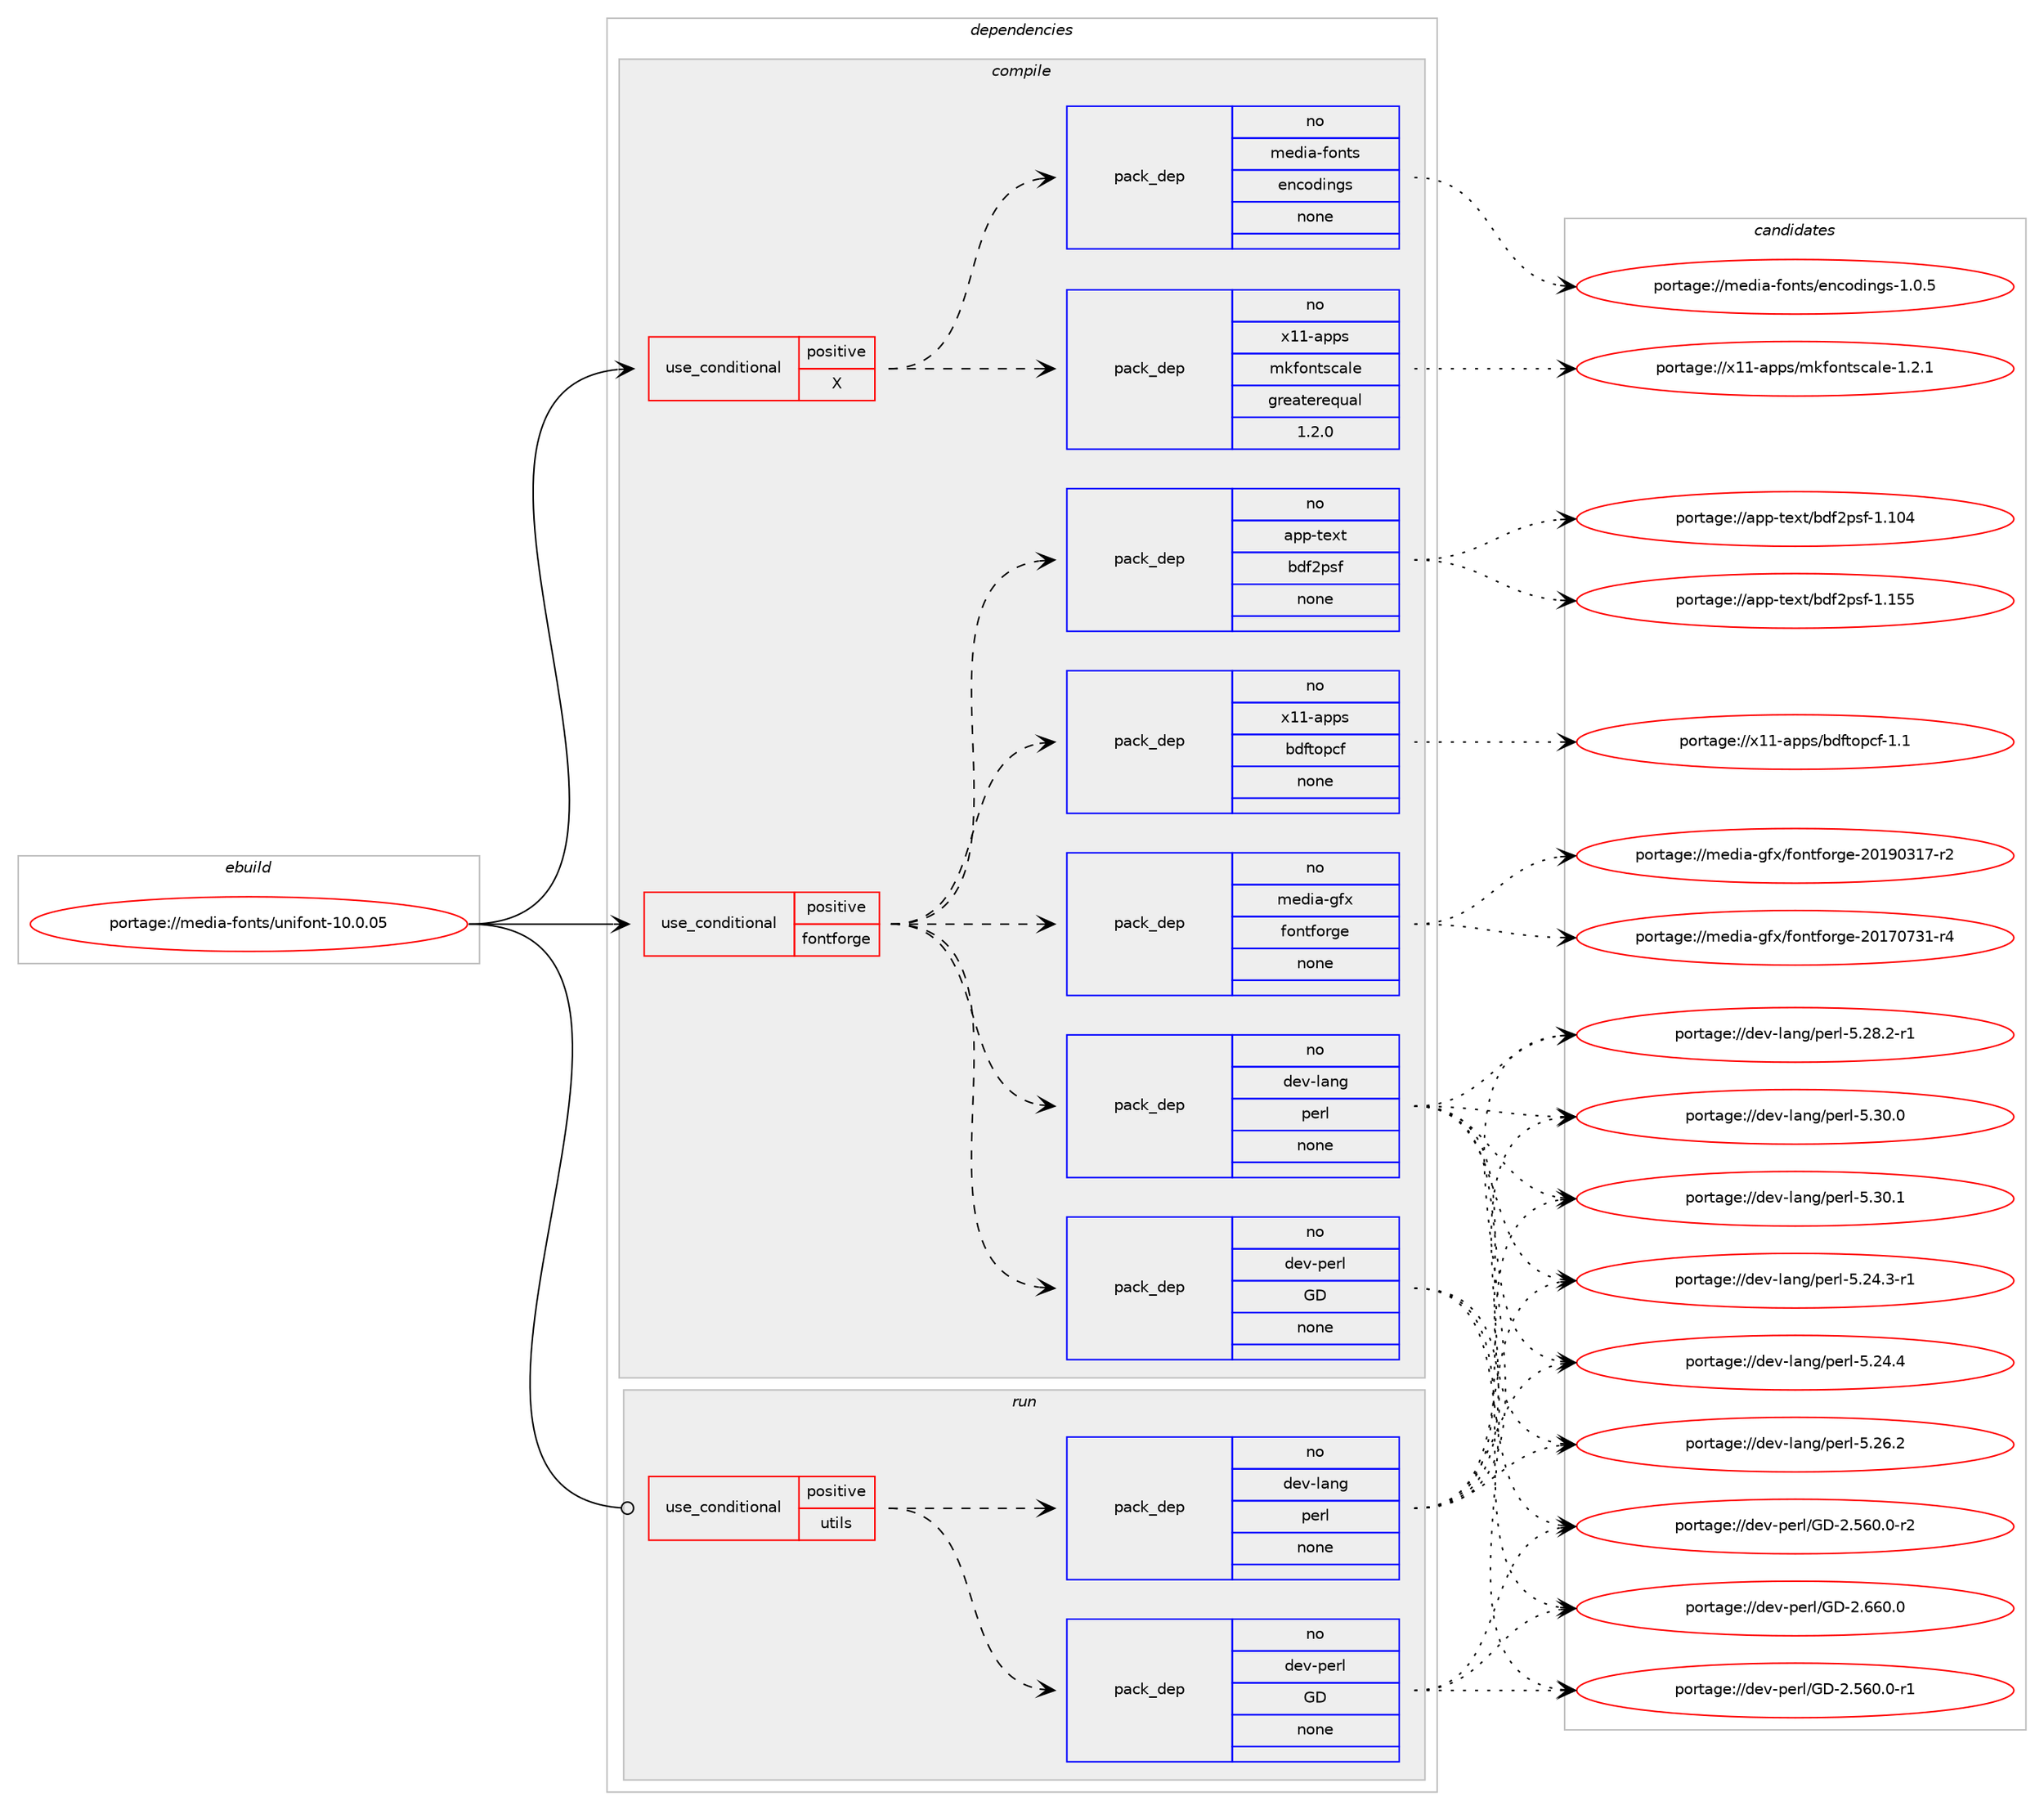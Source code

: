 digraph prolog {

# *************
# Graph options
# *************

newrank=true;
concentrate=true;
compound=true;
graph [rankdir=LR,fontname=Helvetica,fontsize=10,ranksep=1.5];#, ranksep=2.5, nodesep=0.2];
edge  [arrowhead=vee];
node  [fontname=Helvetica,fontsize=10];

# **********
# The ebuild
# **********

subgraph cluster_leftcol {
color=gray;
rank=same;
label=<<i>ebuild</i>>;
id [label="portage://media-fonts/unifont-10.0.05", color=red, width=4, href="../media-fonts/unifont-10.0.05.svg"];
}

# ****************
# The dependencies
# ****************

subgraph cluster_midcol {
color=gray;
label=<<i>dependencies</i>>;
subgraph cluster_compile {
fillcolor="#eeeeee";
style=filled;
label=<<i>compile</i>>;
subgraph cond77755 {
dependency310654 [label=<<TABLE BORDER="0" CELLBORDER="1" CELLSPACING="0" CELLPADDING="4"><TR><TD ROWSPAN="3" CELLPADDING="10">use_conditional</TD></TR><TR><TD>positive</TD></TR><TR><TD>X</TD></TR></TABLE>>, shape=none, color=red];
subgraph pack227882 {
dependency310655 [label=<<TABLE BORDER="0" CELLBORDER="1" CELLSPACING="0" CELLPADDING="4" WIDTH="220"><TR><TD ROWSPAN="6" CELLPADDING="30">pack_dep</TD></TR><TR><TD WIDTH="110">no</TD></TR><TR><TD>x11-apps</TD></TR><TR><TD>mkfontscale</TD></TR><TR><TD>greaterequal</TD></TR><TR><TD>1.2.0</TD></TR></TABLE>>, shape=none, color=blue];
}
dependency310654:e -> dependency310655:w [weight=20,style="dashed",arrowhead="vee"];
subgraph pack227883 {
dependency310656 [label=<<TABLE BORDER="0" CELLBORDER="1" CELLSPACING="0" CELLPADDING="4" WIDTH="220"><TR><TD ROWSPAN="6" CELLPADDING="30">pack_dep</TD></TR><TR><TD WIDTH="110">no</TD></TR><TR><TD>media-fonts</TD></TR><TR><TD>encodings</TD></TR><TR><TD>none</TD></TR><TR><TD></TD></TR></TABLE>>, shape=none, color=blue];
}
dependency310654:e -> dependency310656:w [weight=20,style="dashed",arrowhead="vee"];
}
id:e -> dependency310654:w [weight=20,style="solid",arrowhead="vee"];
subgraph cond77756 {
dependency310657 [label=<<TABLE BORDER="0" CELLBORDER="1" CELLSPACING="0" CELLPADDING="4"><TR><TD ROWSPAN="3" CELLPADDING="10">use_conditional</TD></TR><TR><TD>positive</TD></TR><TR><TD>fontforge</TD></TR></TABLE>>, shape=none, color=red];
subgraph pack227884 {
dependency310658 [label=<<TABLE BORDER="0" CELLBORDER="1" CELLSPACING="0" CELLPADDING="4" WIDTH="220"><TR><TD ROWSPAN="6" CELLPADDING="30">pack_dep</TD></TR><TR><TD WIDTH="110">no</TD></TR><TR><TD>app-text</TD></TR><TR><TD>bdf2psf</TD></TR><TR><TD>none</TD></TR><TR><TD></TD></TR></TABLE>>, shape=none, color=blue];
}
dependency310657:e -> dependency310658:w [weight=20,style="dashed",arrowhead="vee"];
subgraph pack227885 {
dependency310659 [label=<<TABLE BORDER="0" CELLBORDER="1" CELLSPACING="0" CELLPADDING="4" WIDTH="220"><TR><TD ROWSPAN="6" CELLPADDING="30">pack_dep</TD></TR><TR><TD WIDTH="110">no</TD></TR><TR><TD>dev-lang</TD></TR><TR><TD>perl</TD></TR><TR><TD>none</TD></TR><TR><TD></TD></TR></TABLE>>, shape=none, color=blue];
}
dependency310657:e -> dependency310659:w [weight=20,style="dashed",arrowhead="vee"];
subgraph pack227886 {
dependency310660 [label=<<TABLE BORDER="0" CELLBORDER="1" CELLSPACING="0" CELLPADDING="4" WIDTH="220"><TR><TD ROWSPAN="6" CELLPADDING="30">pack_dep</TD></TR><TR><TD WIDTH="110">no</TD></TR><TR><TD>dev-perl</TD></TR><TR><TD>GD</TD></TR><TR><TD>none</TD></TR><TR><TD></TD></TR></TABLE>>, shape=none, color=blue];
}
dependency310657:e -> dependency310660:w [weight=20,style="dashed",arrowhead="vee"];
subgraph pack227887 {
dependency310661 [label=<<TABLE BORDER="0" CELLBORDER="1" CELLSPACING="0" CELLPADDING="4" WIDTH="220"><TR><TD ROWSPAN="6" CELLPADDING="30">pack_dep</TD></TR><TR><TD WIDTH="110">no</TD></TR><TR><TD>media-gfx</TD></TR><TR><TD>fontforge</TD></TR><TR><TD>none</TD></TR><TR><TD></TD></TR></TABLE>>, shape=none, color=blue];
}
dependency310657:e -> dependency310661:w [weight=20,style="dashed",arrowhead="vee"];
subgraph pack227888 {
dependency310662 [label=<<TABLE BORDER="0" CELLBORDER="1" CELLSPACING="0" CELLPADDING="4" WIDTH="220"><TR><TD ROWSPAN="6" CELLPADDING="30">pack_dep</TD></TR><TR><TD WIDTH="110">no</TD></TR><TR><TD>x11-apps</TD></TR><TR><TD>bdftopcf</TD></TR><TR><TD>none</TD></TR><TR><TD></TD></TR></TABLE>>, shape=none, color=blue];
}
dependency310657:e -> dependency310662:w [weight=20,style="dashed",arrowhead="vee"];
}
id:e -> dependency310657:w [weight=20,style="solid",arrowhead="vee"];
}
subgraph cluster_compileandrun {
fillcolor="#eeeeee";
style=filled;
label=<<i>compile and run</i>>;
}
subgraph cluster_run {
fillcolor="#eeeeee";
style=filled;
label=<<i>run</i>>;
subgraph cond77757 {
dependency310663 [label=<<TABLE BORDER="0" CELLBORDER="1" CELLSPACING="0" CELLPADDING="4"><TR><TD ROWSPAN="3" CELLPADDING="10">use_conditional</TD></TR><TR><TD>positive</TD></TR><TR><TD>utils</TD></TR></TABLE>>, shape=none, color=red];
subgraph pack227889 {
dependency310664 [label=<<TABLE BORDER="0" CELLBORDER="1" CELLSPACING="0" CELLPADDING="4" WIDTH="220"><TR><TD ROWSPAN="6" CELLPADDING="30">pack_dep</TD></TR><TR><TD WIDTH="110">no</TD></TR><TR><TD>dev-lang</TD></TR><TR><TD>perl</TD></TR><TR><TD>none</TD></TR><TR><TD></TD></TR></TABLE>>, shape=none, color=blue];
}
dependency310663:e -> dependency310664:w [weight=20,style="dashed",arrowhead="vee"];
subgraph pack227890 {
dependency310665 [label=<<TABLE BORDER="0" CELLBORDER="1" CELLSPACING="0" CELLPADDING="4" WIDTH="220"><TR><TD ROWSPAN="6" CELLPADDING="30">pack_dep</TD></TR><TR><TD WIDTH="110">no</TD></TR><TR><TD>dev-perl</TD></TR><TR><TD>GD</TD></TR><TR><TD>none</TD></TR><TR><TD></TD></TR></TABLE>>, shape=none, color=blue];
}
dependency310663:e -> dependency310665:w [weight=20,style="dashed",arrowhead="vee"];
}
id:e -> dependency310663:w [weight=20,style="solid",arrowhead="odot"];
}
}

# **************
# The candidates
# **************

subgraph cluster_choices {
rank=same;
color=gray;
label=<<i>candidates</i>>;

subgraph choice227882 {
color=black;
nodesep=1;
choiceportage12049494597112112115471091071021111101161159997108101454946504649 [label="portage://x11-apps/mkfontscale-1.2.1", color=red, width=4,href="../x11-apps/mkfontscale-1.2.1.svg"];
dependency310655:e -> choiceportage12049494597112112115471091071021111101161159997108101454946504649:w [style=dotted,weight="100"];
}
subgraph choice227883 {
color=black;
nodesep=1;
choiceportage10910110010597451021111101161154710111099111100105110103115454946484653 [label="portage://media-fonts/encodings-1.0.5", color=red, width=4,href="../media-fonts/encodings-1.0.5.svg"];
dependency310656:e -> choiceportage10910110010597451021111101161154710111099111100105110103115454946484653:w [style=dotted,weight="100"];
}
subgraph choice227884 {
color=black;
nodesep=1;
choiceportage9711211245116101120116479810010250112115102454946494852 [label="portage://app-text/bdf2psf-1.104", color=red, width=4,href="../app-text/bdf2psf-1.104.svg"];
choiceportage9711211245116101120116479810010250112115102454946495353 [label="portage://app-text/bdf2psf-1.155", color=red, width=4,href="../app-text/bdf2psf-1.155.svg"];
dependency310658:e -> choiceportage9711211245116101120116479810010250112115102454946494852:w [style=dotted,weight="100"];
dependency310658:e -> choiceportage9711211245116101120116479810010250112115102454946495353:w [style=dotted,weight="100"];
}
subgraph choice227885 {
color=black;
nodesep=1;
choiceportage100101118451089711010347112101114108455346505246514511449 [label="portage://dev-lang/perl-5.24.3-r1", color=red, width=4,href="../dev-lang/perl-5.24.3-r1.svg"];
choiceportage10010111845108971101034711210111410845534650524652 [label="portage://dev-lang/perl-5.24.4", color=red, width=4,href="../dev-lang/perl-5.24.4.svg"];
choiceportage10010111845108971101034711210111410845534650544650 [label="portage://dev-lang/perl-5.26.2", color=red, width=4,href="../dev-lang/perl-5.26.2.svg"];
choiceportage100101118451089711010347112101114108455346505646504511449 [label="portage://dev-lang/perl-5.28.2-r1", color=red, width=4,href="../dev-lang/perl-5.28.2-r1.svg"];
choiceportage10010111845108971101034711210111410845534651484648 [label="portage://dev-lang/perl-5.30.0", color=red, width=4,href="../dev-lang/perl-5.30.0.svg"];
choiceportage10010111845108971101034711210111410845534651484649 [label="portage://dev-lang/perl-5.30.1", color=red, width=4,href="../dev-lang/perl-5.30.1.svg"];
dependency310659:e -> choiceportage100101118451089711010347112101114108455346505246514511449:w [style=dotted,weight="100"];
dependency310659:e -> choiceportage10010111845108971101034711210111410845534650524652:w [style=dotted,weight="100"];
dependency310659:e -> choiceportage10010111845108971101034711210111410845534650544650:w [style=dotted,weight="100"];
dependency310659:e -> choiceportage100101118451089711010347112101114108455346505646504511449:w [style=dotted,weight="100"];
dependency310659:e -> choiceportage10010111845108971101034711210111410845534651484648:w [style=dotted,weight="100"];
dependency310659:e -> choiceportage10010111845108971101034711210111410845534651484649:w [style=dotted,weight="100"];
}
subgraph choice227886 {
color=black;
nodesep=1;
choiceportage1001011184511210111410847716845504653544846484511449 [label="portage://dev-perl/GD-2.560.0-r1", color=red, width=4,href="../dev-perl/GD-2.560.0-r1.svg"];
choiceportage1001011184511210111410847716845504653544846484511450 [label="portage://dev-perl/GD-2.560.0-r2", color=red, width=4,href="../dev-perl/GD-2.560.0-r2.svg"];
choiceportage100101118451121011141084771684550465454484648 [label="portage://dev-perl/GD-2.660.0", color=red, width=4,href="../dev-perl/GD-2.660.0.svg"];
dependency310660:e -> choiceportage1001011184511210111410847716845504653544846484511449:w [style=dotted,weight="100"];
dependency310660:e -> choiceportage1001011184511210111410847716845504653544846484511450:w [style=dotted,weight="100"];
dependency310660:e -> choiceportage100101118451121011141084771684550465454484648:w [style=dotted,weight="100"];
}
subgraph choice227887 {
color=black;
nodesep=1;
choiceportage1091011001059745103102120471021111101161021111141031014550484955485551494511452 [label="portage://media-gfx/fontforge-20170731-r4", color=red, width=4,href="../media-gfx/fontforge-20170731-r4.svg"];
choiceportage1091011001059745103102120471021111101161021111141031014550484957485149554511450 [label="portage://media-gfx/fontforge-20190317-r2", color=red, width=4,href="../media-gfx/fontforge-20190317-r2.svg"];
dependency310661:e -> choiceportage1091011001059745103102120471021111101161021111141031014550484955485551494511452:w [style=dotted,weight="100"];
dependency310661:e -> choiceportage1091011001059745103102120471021111101161021111141031014550484957485149554511450:w [style=dotted,weight="100"];
}
subgraph choice227888 {
color=black;
nodesep=1;
choiceportage1204949459711211211547981001021161111129910245494649 [label="portage://x11-apps/bdftopcf-1.1", color=red, width=4,href="../x11-apps/bdftopcf-1.1.svg"];
dependency310662:e -> choiceportage1204949459711211211547981001021161111129910245494649:w [style=dotted,weight="100"];
}
subgraph choice227889 {
color=black;
nodesep=1;
choiceportage100101118451089711010347112101114108455346505246514511449 [label="portage://dev-lang/perl-5.24.3-r1", color=red, width=4,href="../dev-lang/perl-5.24.3-r1.svg"];
choiceportage10010111845108971101034711210111410845534650524652 [label="portage://dev-lang/perl-5.24.4", color=red, width=4,href="../dev-lang/perl-5.24.4.svg"];
choiceportage10010111845108971101034711210111410845534650544650 [label="portage://dev-lang/perl-5.26.2", color=red, width=4,href="../dev-lang/perl-5.26.2.svg"];
choiceportage100101118451089711010347112101114108455346505646504511449 [label="portage://dev-lang/perl-5.28.2-r1", color=red, width=4,href="../dev-lang/perl-5.28.2-r1.svg"];
choiceportage10010111845108971101034711210111410845534651484648 [label="portage://dev-lang/perl-5.30.0", color=red, width=4,href="../dev-lang/perl-5.30.0.svg"];
choiceportage10010111845108971101034711210111410845534651484649 [label="portage://dev-lang/perl-5.30.1", color=red, width=4,href="../dev-lang/perl-5.30.1.svg"];
dependency310664:e -> choiceportage100101118451089711010347112101114108455346505246514511449:w [style=dotted,weight="100"];
dependency310664:e -> choiceportage10010111845108971101034711210111410845534650524652:w [style=dotted,weight="100"];
dependency310664:e -> choiceportage10010111845108971101034711210111410845534650544650:w [style=dotted,weight="100"];
dependency310664:e -> choiceportage100101118451089711010347112101114108455346505646504511449:w [style=dotted,weight="100"];
dependency310664:e -> choiceportage10010111845108971101034711210111410845534651484648:w [style=dotted,weight="100"];
dependency310664:e -> choiceportage10010111845108971101034711210111410845534651484649:w [style=dotted,weight="100"];
}
subgraph choice227890 {
color=black;
nodesep=1;
choiceportage1001011184511210111410847716845504653544846484511449 [label="portage://dev-perl/GD-2.560.0-r1", color=red, width=4,href="../dev-perl/GD-2.560.0-r1.svg"];
choiceportage1001011184511210111410847716845504653544846484511450 [label="portage://dev-perl/GD-2.560.0-r2", color=red, width=4,href="../dev-perl/GD-2.560.0-r2.svg"];
choiceportage100101118451121011141084771684550465454484648 [label="portage://dev-perl/GD-2.660.0", color=red, width=4,href="../dev-perl/GD-2.660.0.svg"];
dependency310665:e -> choiceportage1001011184511210111410847716845504653544846484511449:w [style=dotted,weight="100"];
dependency310665:e -> choiceportage1001011184511210111410847716845504653544846484511450:w [style=dotted,weight="100"];
dependency310665:e -> choiceportage100101118451121011141084771684550465454484648:w [style=dotted,weight="100"];
}
}

}

